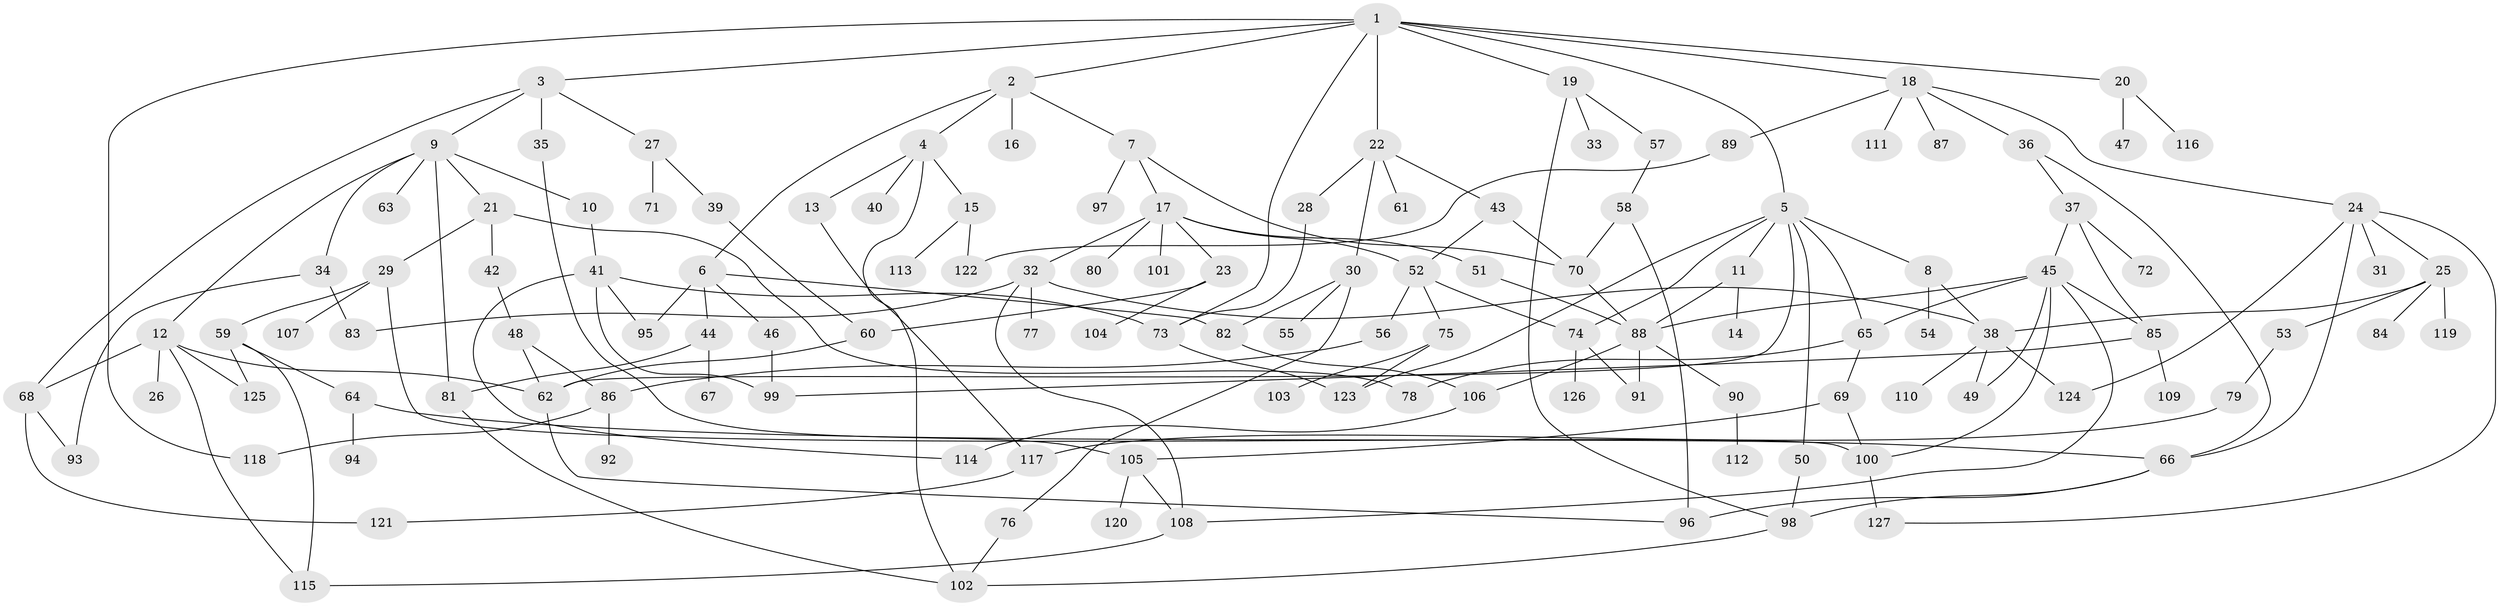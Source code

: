 // Generated by graph-tools (version 1.1) at 2025/25/03/09/25 03:25:24]
// undirected, 127 vertices, 182 edges
graph export_dot {
graph [start="1"]
  node [color=gray90,style=filled];
  1;
  2;
  3;
  4;
  5;
  6;
  7;
  8;
  9;
  10;
  11;
  12;
  13;
  14;
  15;
  16;
  17;
  18;
  19;
  20;
  21;
  22;
  23;
  24;
  25;
  26;
  27;
  28;
  29;
  30;
  31;
  32;
  33;
  34;
  35;
  36;
  37;
  38;
  39;
  40;
  41;
  42;
  43;
  44;
  45;
  46;
  47;
  48;
  49;
  50;
  51;
  52;
  53;
  54;
  55;
  56;
  57;
  58;
  59;
  60;
  61;
  62;
  63;
  64;
  65;
  66;
  67;
  68;
  69;
  70;
  71;
  72;
  73;
  74;
  75;
  76;
  77;
  78;
  79;
  80;
  81;
  82;
  83;
  84;
  85;
  86;
  87;
  88;
  89;
  90;
  91;
  92;
  93;
  94;
  95;
  96;
  97;
  98;
  99;
  100;
  101;
  102;
  103;
  104;
  105;
  106;
  107;
  108;
  109;
  110;
  111;
  112;
  113;
  114;
  115;
  116;
  117;
  118;
  119;
  120;
  121;
  122;
  123;
  124;
  125;
  126;
  127;
  1 -- 2;
  1 -- 3;
  1 -- 5;
  1 -- 18;
  1 -- 19;
  1 -- 20;
  1 -- 22;
  1 -- 73;
  1 -- 118;
  2 -- 4;
  2 -- 6;
  2 -- 7;
  2 -- 16;
  3 -- 9;
  3 -- 27;
  3 -- 35;
  3 -- 68;
  4 -- 13;
  4 -- 15;
  4 -- 40;
  4 -- 102;
  5 -- 8;
  5 -- 11;
  5 -- 50;
  5 -- 74;
  5 -- 65;
  5 -- 123;
  5 -- 62;
  6 -- 44;
  6 -- 46;
  6 -- 95;
  6 -- 82;
  7 -- 17;
  7 -- 97;
  7 -- 70;
  8 -- 54;
  8 -- 38;
  9 -- 10;
  9 -- 12;
  9 -- 21;
  9 -- 34;
  9 -- 63;
  9 -- 81;
  10 -- 41;
  11 -- 14;
  11 -- 88;
  12 -- 26;
  12 -- 68;
  12 -- 115;
  12 -- 125;
  12 -- 62;
  13 -- 117;
  15 -- 113;
  15 -- 122;
  17 -- 23;
  17 -- 32;
  17 -- 51;
  17 -- 80;
  17 -- 101;
  17 -- 52;
  18 -- 24;
  18 -- 36;
  18 -- 87;
  18 -- 89;
  18 -- 111;
  19 -- 33;
  19 -- 57;
  19 -- 98;
  20 -- 47;
  20 -- 116;
  21 -- 29;
  21 -- 42;
  21 -- 78;
  22 -- 28;
  22 -- 30;
  22 -- 43;
  22 -- 61;
  23 -- 60;
  23 -- 104;
  24 -- 25;
  24 -- 31;
  24 -- 127;
  24 -- 66;
  24 -- 124;
  25 -- 38;
  25 -- 53;
  25 -- 84;
  25 -- 119;
  27 -- 39;
  27 -- 71;
  28 -- 73;
  29 -- 59;
  29 -- 100;
  29 -- 107;
  30 -- 55;
  30 -- 76;
  30 -- 82;
  32 -- 77;
  32 -- 108;
  32 -- 38;
  32 -- 83;
  34 -- 83;
  34 -- 93;
  35 -- 105;
  36 -- 37;
  36 -- 66;
  37 -- 45;
  37 -- 72;
  37 -- 85;
  38 -- 49;
  38 -- 110;
  38 -- 124;
  39 -- 60;
  41 -- 95;
  41 -- 114;
  41 -- 99;
  41 -- 73;
  42 -- 48;
  43 -- 52;
  43 -- 70;
  44 -- 67;
  44 -- 81;
  45 -- 65;
  45 -- 85;
  45 -- 49;
  45 -- 100;
  45 -- 108;
  45 -- 88;
  46 -- 99;
  48 -- 62;
  48 -- 86;
  50 -- 98;
  51 -- 88;
  52 -- 56;
  52 -- 75;
  52 -- 74;
  53 -- 79;
  56 -- 86;
  57 -- 58;
  58 -- 70;
  58 -- 96;
  59 -- 64;
  59 -- 125;
  59 -- 115;
  60 -- 62;
  62 -- 96;
  64 -- 66;
  64 -- 94;
  65 -- 69;
  65 -- 78;
  66 -- 96;
  66 -- 98;
  68 -- 93;
  68 -- 121;
  69 -- 105;
  69 -- 100;
  70 -- 88;
  73 -- 123;
  74 -- 126;
  74 -- 91;
  75 -- 103;
  75 -- 123;
  76 -- 102;
  79 -- 117;
  81 -- 102;
  82 -- 106;
  85 -- 99;
  85 -- 109;
  86 -- 92;
  86 -- 118;
  88 -- 90;
  88 -- 91;
  88 -- 106;
  89 -- 122;
  90 -- 112;
  98 -- 102;
  100 -- 127;
  105 -- 120;
  105 -- 108;
  106 -- 114;
  108 -- 115;
  117 -- 121;
}
